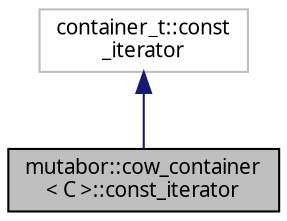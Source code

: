 digraph "mutabor::cow_container&lt; C &gt;::const_iterator"
{
  edge [fontname="Sans",fontsize="10",labelfontname="Sans",labelfontsize="10"];
  node [fontname="Sans",fontsize="10",shape=record];
  Node2 [label="mutabor::cow_container\l\< C \>::const_iterator",height=0.2,width=0.4,color="black", fillcolor="grey75", style="filled", fontcolor="black"];
  Node3 -> Node2 [dir="back",color="midnightblue",fontsize="10",style="solid",fontname="Sans"];
  Node3 [label="container_t::const\l_iterator",height=0.2,width=0.4,color="grey75", fillcolor="white", style="filled"];
}
